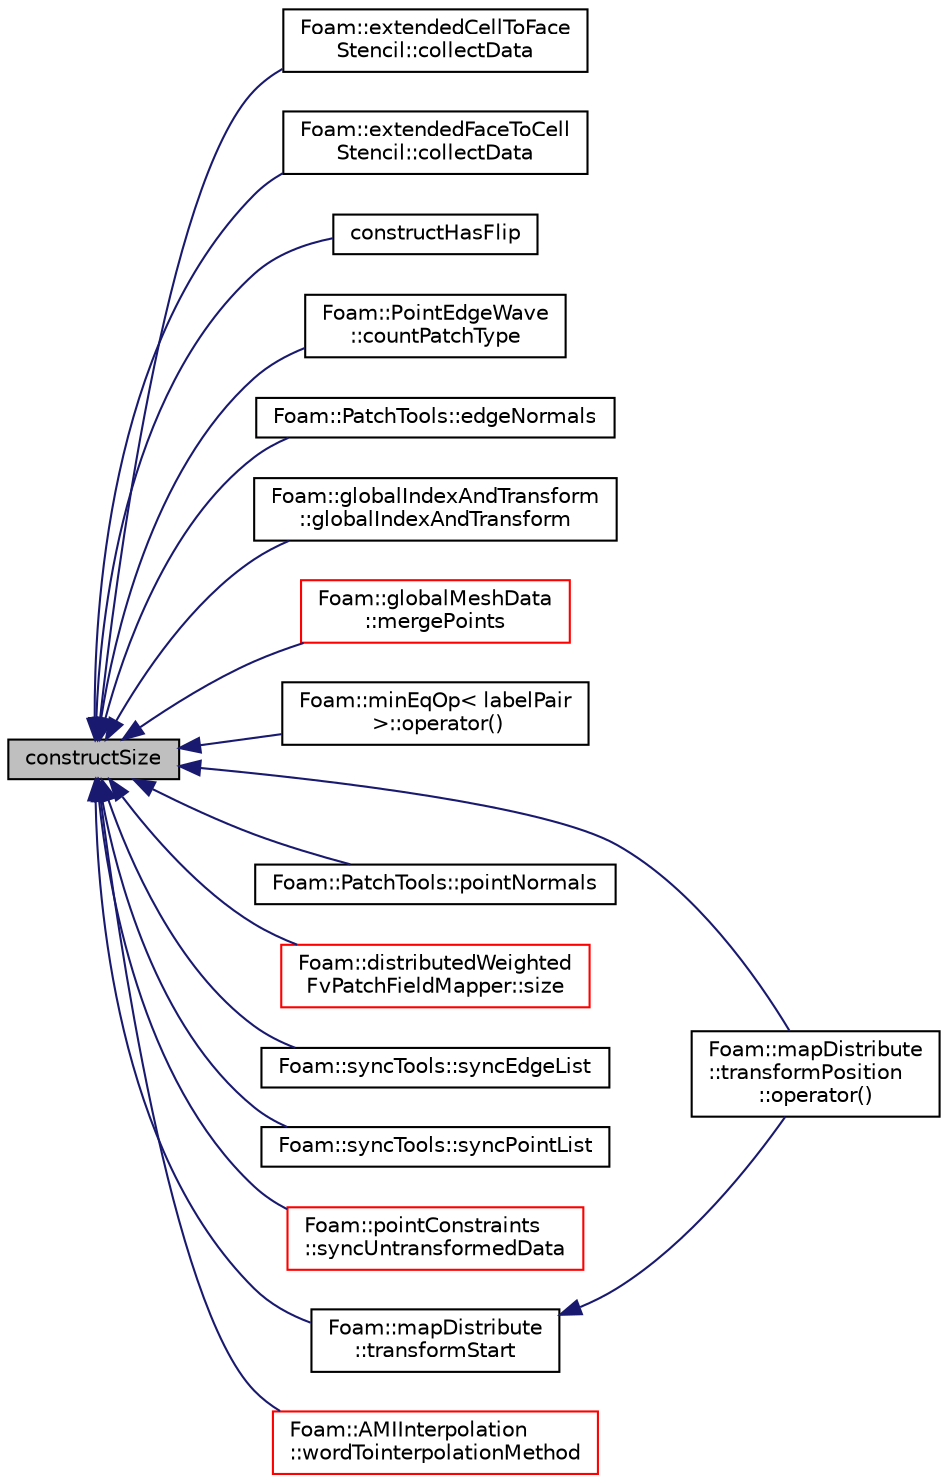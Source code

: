 digraph "constructSize"
{
  bgcolor="transparent";
  edge [fontname="Helvetica",fontsize="10",labelfontname="Helvetica",labelfontsize="10"];
  node [fontname="Helvetica",fontsize="10",shape=record];
  rankdir="LR";
  Node684 [label="constructSize",height=0.2,width=0.4,color="black", fillcolor="grey75", style="filled", fontcolor="black"];
  Node684 -> Node685 [dir="back",color="midnightblue",fontsize="10",style="solid",fontname="Helvetica"];
  Node685 [label="Foam::extendedCellToFace\lStencil::collectData",height=0.2,width=0.4,color="black",URL="$a23497.html#a9d8cb70c5ed08be49cf8da4be7be1c3f"];
  Node684 -> Node686 [dir="back",color="midnightblue",fontsize="10",style="solid",fontname="Helvetica"];
  Node686 [label="Foam::extendedFaceToCell\lStencil::collectData",height=0.2,width=0.4,color="black",URL="$a23573.html#af89fae9c506ce31a183eb913a1446065"];
  Node684 -> Node687 [dir="back",color="midnightblue",fontsize="10",style="solid",fontname="Helvetica"];
  Node687 [label="constructHasFlip",height=0.2,width=0.4,color="black",URL="$a28525.html#aab5698d82a7bbb8180f44c85dfe28c9c",tooltip="Does constructMap include a sign. "];
  Node684 -> Node688 [dir="back",color="midnightblue",fontsize="10",style="solid",fontname="Helvetica"];
  Node688 [label="Foam::PointEdgeWave\l::countPatchType",height=0.2,width=0.4,color="black",URL="$a25989.html#a774d50194a0ab5809347d4eb20808ff6"];
  Node684 -> Node689 [dir="back",color="midnightblue",fontsize="10",style="solid",fontname="Helvetica"];
  Node689 [label="Foam::PatchTools::edgeNormals",height=0.2,width=0.4,color="black",URL="$a28681.html#a48f55bbbe3632b208e3f15dc9ca17103"];
  Node684 -> Node690 [dir="back",color="midnightblue",fontsize="10",style="solid",fontname="Helvetica"];
  Node690 [label="Foam::globalIndexAndTransform\l::globalIndexAndTransform",height=0.2,width=0.4,color="black",URL="$a28849.html#a6a82addd80d8b6487e55a787d3e0369d",tooltip="Construct from components. "];
  Node684 -> Node691 [dir="back",color="midnightblue",fontsize="10",style="solid",fontname="Helvetica"];
  Node691 [label="Foam::globalMeshData\l::mergePoints",height=0.2,width=0.4,color="red",URL="$a28485.html#aa4df94c65c44d0e38bcd229cd913f042",tooltip="Helper for merging (collocated!) mesh point data. "];
  Node684 -> Node730 [dir="back",color="midnightblue",fontsize="10",style="solid",fontname="Helvetica"];
  Node730 [label="Foam::minEqOp\< labelPair\l \>::operator()",height=0.2,width=0.4,color="black",URL="$a22177.html#a5110bdded347caa6365e4d10554dfc32"];
  Node684 -> Node731 [dir="back",color="midnightblue",fontsize="10",style="solid",fontname="Helvetica"];
  Node731 [label="Foam::mapDistribute\l::transformPosition\l::operator()",height=0.2,width=0.4,color="black",URL="$a28521.html#a11642b92fc0de1bcb065753c5eb0a46c"];
  Node684 -> Node732 [dir="back",color="midnightblue",fontsize="10",style="solid",fontname="Helvetica"];
  Node732 [label="Foam::PatchTools::pointNormals",height=0.2,width=0.4,color="black",URL="$a28681.html#ab60186b13b96788288ecfa924a6950d2"];
  Node684 -> Node733 [dir="back",color="midnightblue",fontsize="10",style="solid",fontname="Helvetica"];
  Node733 [label="Foam::distributedWeighted\lFvPatchFieldMapper::size",height=0.2,width=0.4,color="red",URL="$a30517.html#a03bc1200aac252c4d3e18657d700b71c"];
  Node684 -> Node735 [dir="back",color="midnightblue",fontsize="10",style="solid",fontname="Helvetica"];
  Node735 [label="Foam::syncTools::syncEdgeList",height=0.2,width=0.4,color="black",URL="$a28657.html#ac1b1cf2409615321e41fa44e97e23061"];
  Node684 -> Node736 [dir="back",color="midnightblue",fontsize="10",style="solid",fontname="Helvetica"];
  Node736 [label="Foam::syncTools::syncPointList",height=0.2,width=0.4,color="black",URL="$a28657.html#a66344f300480fd9182a928f64fd31b54"];
  Node684 -> Node718 [dir="back",color="midnightblue",fontsize="10",style="solid",fontname="Helvetica"];
  Node718 [label="Foam::pointConstraints\l::syncUntransformedData",height=0.2,width=0.4,color="red",URL="$a24113.html#a60a2f4543c7dc5c768bd06768d7004c6",tooltip="Helper: sync data on collocated points only. "];
  Node684 -> Node737 [dir="back",color="midnightblue",fontsize="10",style="solid",fontname="Helvetica"];
  Node737 [label="Foam::mapDistribute\l::transformStart",height=0.2,width=0.4,color="black",URL="$a28513.html#a88900854e00666cd0ae74b883d692954",tooltip="Destination in constructMap for transformed elements. "];
  Node737 -> Node731 [dir="back",color="midnightblue",fontsize="10",style="solid",fontname="Helvetica"];
  Node684 -> Node738 [dir="back",color="midnightblue",fontsize="10",style="solid",fontname="Helvetica"];
  Node738 [label="Foam::AMIInterpolation\l::wordTointerpolationMethod",height=0.2,width=0.4,color="red",URL="$a25997.html#a60e3ed16ffdfe716b129e1e10820c506",tooltip="Convert word to interpolationMethod. "];
}
